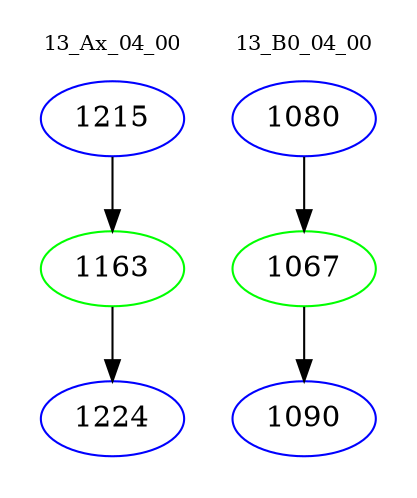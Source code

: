 digraph{
subgraph cluster_0 {
color = white
label = "13_Ax_04_00";
fontsize=10;
T0_1215 [label="1215", color="blue"]
T0_1215 -> T0_1163 [color="black"]
T0_1163 [label="1163", color="green"]
T0_1163 -> T0_1224 [color="black"]
T0_1224 [label="1224", color="blue"]
}
subgraph cluster_1 {
color = white
label = "13_B0_04_00";
fontsize=10;
T1_1080 [label="1080", color="blue"]
T1_1080 -> T1_1067 [color="black"]
T1_1067 [label="1067", color="green"]
T1_1067 -> T1_1090 [color="black"]
T1_1090 [label="1090", color="blue"]
}
}
